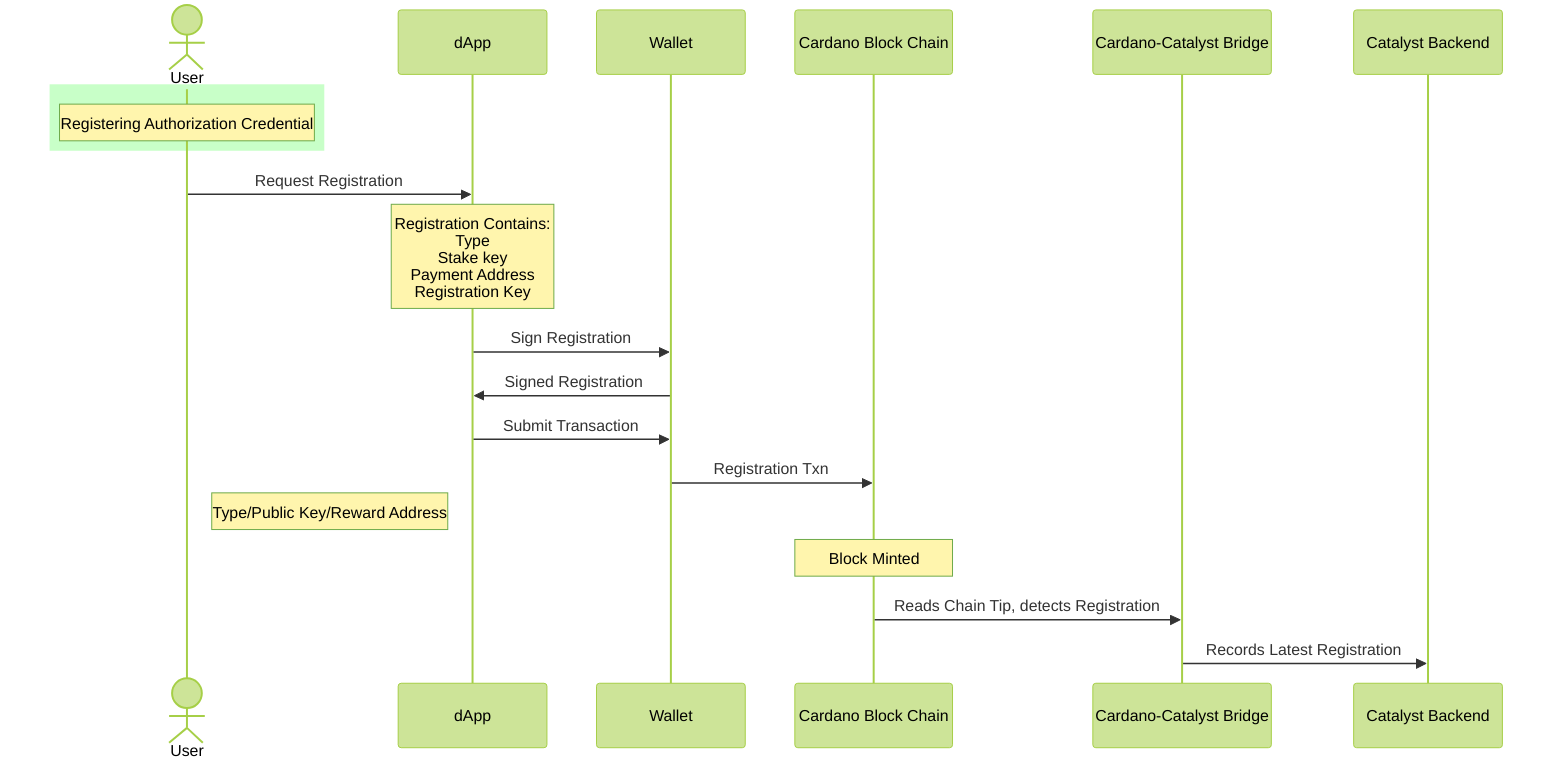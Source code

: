 %%{init: {'theme':'forest'}}%%
sequenceDiagram
    actor U as User
    participant D as dApp
    participant W as Wallet
    participant B as Cardano Block Chain
    participant Br as Cardano-Catalyst Bridge
    participant C as Catalyst Backend

    rect rgb(200,255,200)
      Note over U: Registering Authorization Credential
    end
    U->>D: Request Registration
    Note over D: Registration Contains:<br>Type<br>Stake key<br>Payment Address<br>Registration Key
    D->>W: Sign Registration
    W->>D: Signed Registration
    D->>W: Submit Transaction
    W->>B: Registration Txn
    Note right of U: Type/Public Key/Reward Address
    Note over B: Block Minted
    B->>Br: Reads Chain Tip, detects Registration
    Br->>C: Records Latest Registration